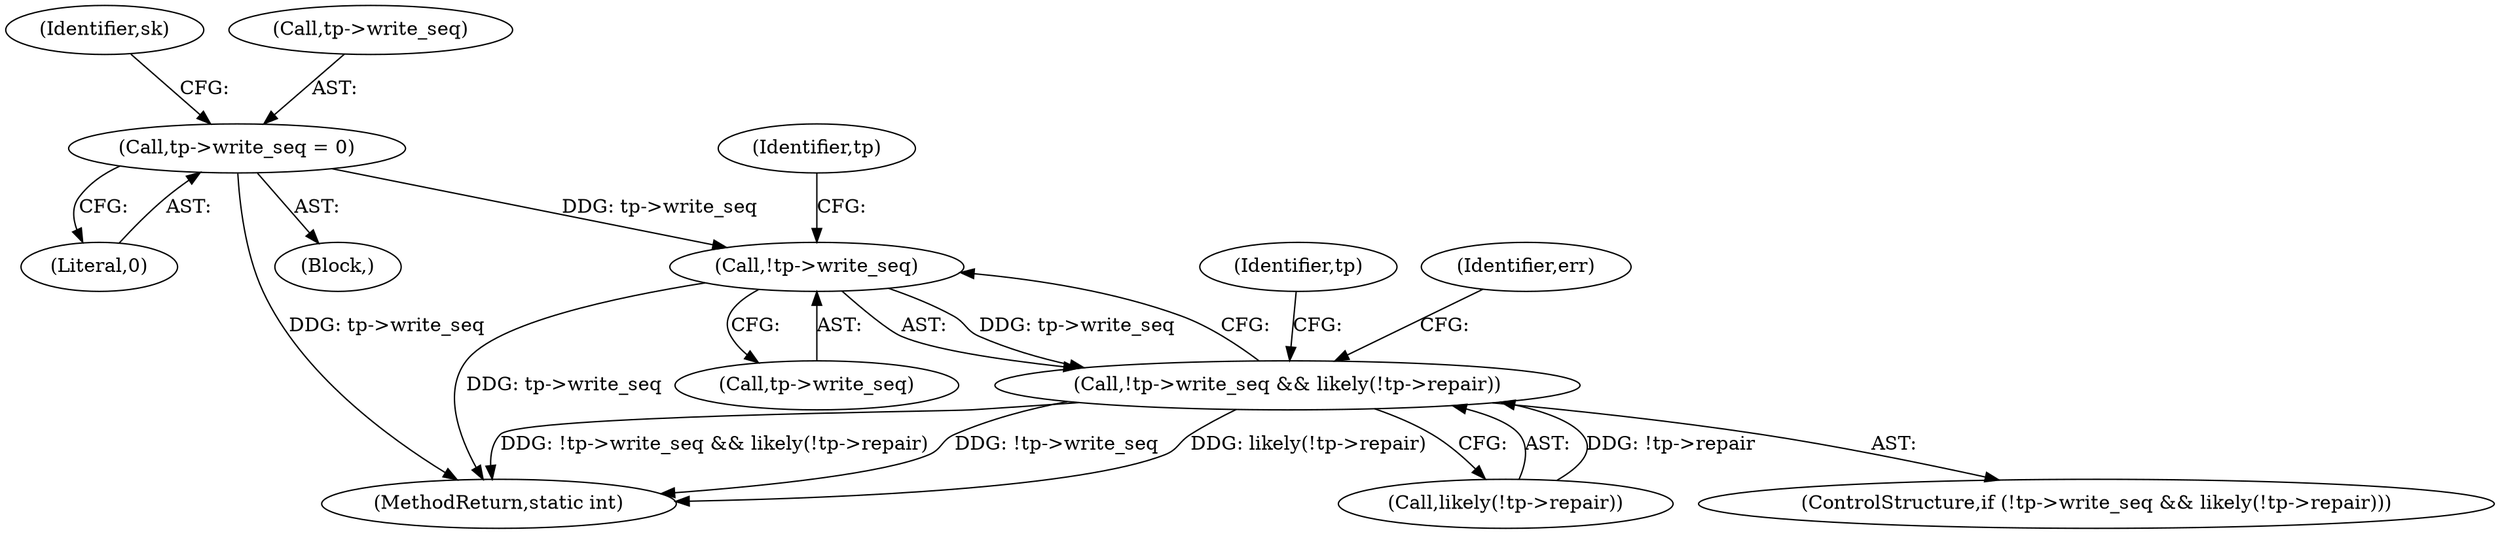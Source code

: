 digraph "0_linux_45f6fad84cc305103b28d73482b344d7f5b76f39_15@API" {
"1000659" [label="(Call,!tp->write_seq)"];
"1000316" [label="(Call,tp->write_seq = 0)"];
"1000658" [label="(Call,!tp->write_seq && likely(!tp->repair))"];
"1000657" [label="(ControlStructure,if (!tp->write_seq && likely(!tp->repair)))"];
"1000320" [label="(Literal,0)"];
"1000717" [label="(MethodReturn,static int)"];
"1000670" [label="(Identifier,tp)"];
"1000301" [label="(Block,)"];
"1000316" [label="(Call,tp->write_seq = 0)"];
"1000690" [label="(Identifier,err)"];
"1000323" [label="(Identifier,sk)"];
"1000660" [label="(Call,tp->write_seq)"];
"1000659" [label="(Call,!tp->write_seq)"];
"1000317" [label="(Call,tp->write_seq)"];
"1000658" [label="(Call,!tp->write_seq && likely(!tp->repair))"];
"1000666" [label="(Identifier,tp)"];
"1000663" [label="(Call,likely(!tp->repair))"];
"1000659" -> "1000658"  [label="AST: "];
"1000659" -> "1000660"  [label="CFG: "];
"1000660" -> "1000659"  [label="AST: "];
"1000666" -> "1000659"  [label="CFG: "];
"1000658" -> "1000659"  [label="CFG: "];
"1000659" -> "1000717"  [label="DDG: tp->write_seq"];
"1000659" -> "1000658"  [label="DDG: tp->write_seq"];
"1000316" -> "1000659"  [label="DDG: tp->write_seq"];
"1000316" -> "1000301"  [label="AST: "];
"1000316" -> "1000320"  [label="CFG: "];
"1000317" -> "1000316"  [label="AST: "];
"1000320" -> "1000316"  [label="AST: "];
"1000323" -> "1000316"  [label="CFG: "];
"1000316" -> "1000717"  [label="DDG: tp->write_seq"];
"1000658" -> "1000657"  [label="AST: "];
"1000658" -> "1000663"  [label="CFG: "];
"1000663" -> "1000658"  [label="AST: "];
"1000670" -> "1000658"  [label="CFG: "];
"1000690" -> "1000658"  [label="CFG: "];
"1000658" -> "1000717"  [label="DDG: likely(!tp->repair)"];
"1000658" -> "1000717"  [label="DDG: !tp->write_seq && likely(!tp->repair)"];
"1000658" -> "1000717"  [label="DDG: !tp->write_seq"];
"1000663" -> "1000658"  [label="DDG: !tp->repair"];
}
